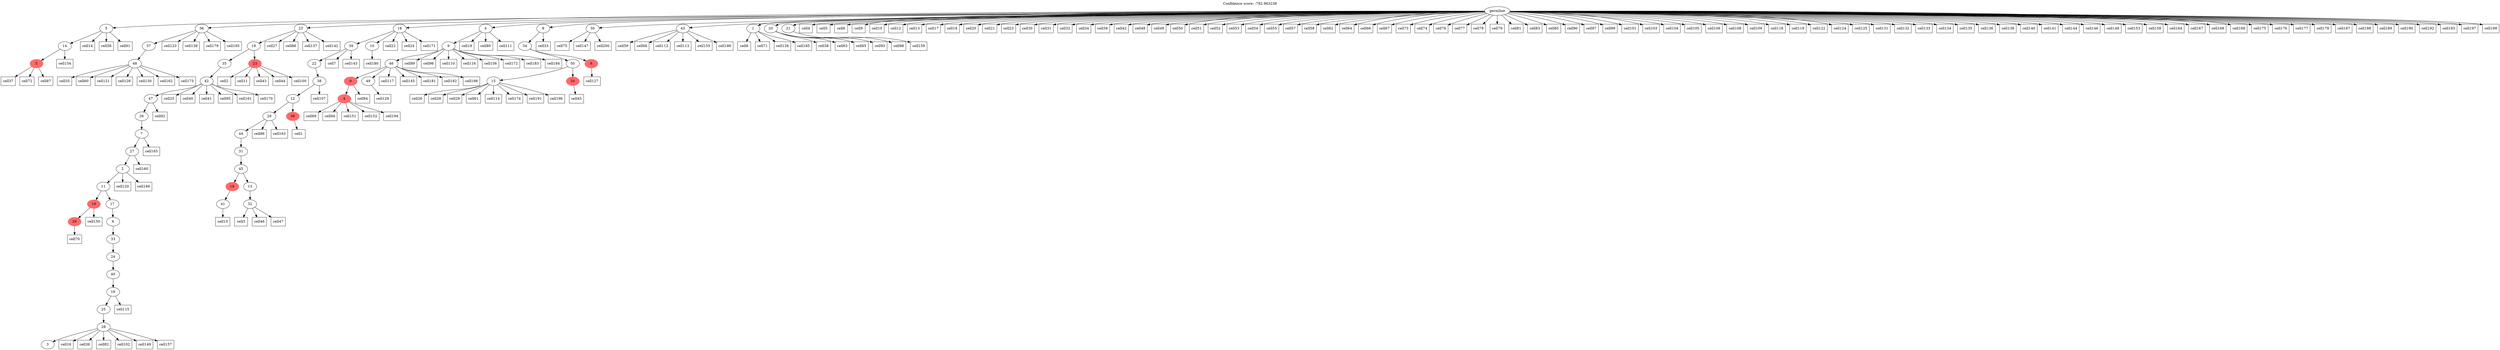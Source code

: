 digraph g {
	"58" -> "59";
	"59" [color=indianred1, style=filled, label="5"];
	"57" -> "58";
	"58" [label="14"];
	"53" -> "54";
	"54" [label="48"];
	"52" -> "53";
	"53" [label="37"];
	"47" -> "48";
	"48" [color=indianred1, style=filled, label="26"];
	"45" -> "46";
	"46" [label="3"];
	"44" -> "45";
	"45" [label="28"];
	"43" -> "44";
	"44" [label="25"];
	"42" -> "43";
	"43" [label="16"];
	"41" -> "42";
	"42" [label="40"];
	"40" -> "41";
	"41" [label="24"];
	"39" -> "40";
	"40" [label="33"];
	"38" -> "39";
	"39" [label="6"];
	"37" -> "38";
	"38" [label="17"];
	"37" -> "47";
	"47" [color=indianred1, style=filled, label="19"];
	"36" -> "37";
	"37" [label="11"];
	"35" -> "36";
	"36" [label="2"];
	"34" -> "35";
	"35" [label="27"];
	"33" -> "34";
	"34" [label="7"];
	"32" -> "33";
	"33" [label="26"];
	"31" -> "32";
	"32" [label="47"];
	"30" -> "31";
	"31" [label="42"];
	"29" -> "30";
	"30" [label="35"];
	"29" -> "49";
	"49" [color=indianred1, style=filled, label="23"];
	"28" -> "29";
	"29" [label="19"];
	"24" -> "25";
	"25" [label="41"];
	"22" -> "23";
	"23" [label="32"];
	"21" -> "22";
	"22" [label="13"];
	"21" -> "24";
	"24" [color=indianred1, style=filled, label="18"];
	"20" -> "21";
	"21" [label="45"];
	"19" -> "20";
	"20" [label="31"];
	"18" -> "19";
	"19" [label="44"];
	"17" -> "18";
	"18" [label="29"];
	"17" -> "26";
	"26" [color=indianred1, style=filled, label="38"];
	"16" -> "17";
	"17" [label="12"];
	"15" -> "16";
	"16" [label="38"];
	"14" -> "15";
	"15" [label="22"];
	"13" -> "14";
	"14" [label="39"];
	"13" -> "27";
	"27" [label="10"];
	"11" -> "12";
	"12" [color=indianred1, style=filled, label="4"];
	"9" -> "10";
	"10" [label="49"];
	"9" -> "11";
	"11" [color=indianred1, style=filled, label="9"];
	"8" -> "9";
	"9" [label="46"];
	"7" -> "8";
	"8" [label="9"];
	"3" -> "4";
	"4" [label="15"];
	"3" -> "5";
	"5" [color=indianred1, style=filled, label="34"];
	"2" -> "3";
	"3" [label="50"];
	"2" -> "6";
	"6" [color=indianred1, style=filled, label="8"];
	"1" -> "2";
	"2" [label="34"];
	"0" -> "1";
	"1" [label="8"];
	"0" -> "7";
	"7" [label="4"];
	"0" -> "13";
	"13" [label="18"];
	"0" -> "28";
	"28" [label="23"];
	"0" -> "50";
	"50" [label="30"];
	"0" -> "51";
	"51" [label="43"];
	"0" -> "52";
	"52" [label="36"];
	"0" -> "55";
	"55" [label="1"];
	"0" -> "56";
	"56" [label="20"];
	"0" -> "57";
	"57" [label="5"];
	"0" -> "60";
	"60" [label="21"];
	"0" [label="germline"];
	"26" -> "cell1";
	"cell1" [shape=box];
	"49" -> "cell2";
	"cell2" [shape=box];
	"23" -> "cell3";
	"cell3" [shape=box];
	"0" -> "cell4";
	"cell4" [shape=box];
	"0" -> "cell5";
	"cell5" [shape=box];
	"0" -> "cell6";
	"cell6" [shape=box];
	"14" -> "cell7";
	"cell7" [shape=box];
	"55" -> "cell8";
	"cell8" [shape=box];
	"0" -> "cell9";
	"cell9" [shape=box];
	"0" -> "cell10";
	"cell10" [shape=box];
	"49" -> "cell11";
	"cell11" [shape=box];
	"0" -> "cell12";
	"cell12" [shape=box];
	"0" -> "cell13";
	"cell13" [shape=box];
	"57" -> "cell14";
	"cell14" [shape=box];
	"25" -> "cell15";
	"cell15" [shape=box];
	"45" -> "cell16";
	"cell16" [shape=box];
	"0" -> "cell17";
	"cell17" [shape=box];
	"0" -> "cell18";
	"cell18" [shape=box];
	"7" -> "cell19";
	"cell19" [shape=box];
	"0" -> "cell20";
	"cell20" [shape=box];
	"0" -> "cell21";
	"cell21" [shape=box];
	"13" -> "cell22";
	"cell22" [shape=box];
	"0" -> "cell23";
	"cell23" [shape=box];
	"13" -> "cell24";
	"cell24" [shape=box];
	"31" -> "cell25";
	"cell25" [shape=box];
	"4" -> "cell26";
	"cell26" [shape=box];
	"28" -> "cell27";
	"cell27" [shape=box];
	"4" -> "cell28";
	"cell28" [shape=box];
	"4" -> "cell29";
	"cell29" [shape=box];
	"0" -> "cell30";
	"cell30" [shape=box];
	"0" -> "cell31";
	"cell31" [shape=box];
	"0" -> "cell32";
	"cell32" [shape=box];
	"1" -> "cell33";
	"cell33" [shape=box];
	"0" -> "cell34";
	"cell34" [shape=box];
	"54" -> "cell35";
	"cell35" [shape=box];
	"45" -> "cell36";
	"cell36" [shape=box];
	"59" -> "cell37";
	"cell37" [shape=box];
	"56" -> "cell38";
	"cell38" [shape=box];
	"0" -> "cell39";
	"cell39" [shape=box];
	"31" -> "cell40";
	"cell40" [shape=box];
	"31" -> "cell41";
	"cell41" [shape=box];
	"0" -> "cell42";
	"cell42" [shape=box];
	"49" -> "cell43";
	"cell43" [shape=box];
	"49" -> "cell44";
	"cell44" [shape=box];
	"5" -> "cell45";
	"cell45" [shape=box];
	"23" -> "cell46";
	"cell46" [shape=box];
	"23" -> "cell47";
	"cell47" [shape=box];
	"0" -> "cell48";
	"cell48" [shape=box];
	"0" -> "cell49";
	"cell49" [shape=box];
	"0" -> "cell50";
	"cell50" [shape=box];
	"0" -> "cell51";
	"cell51" [shape=box];
	"0" -> "cell52";
	"cell52" [shape=box];
	"0" -> "cell53";
	"cell53" [shape=box];
	"0" -> "cell54";
	"cell54" [shape=box];
	"0" -> "cell55";
	"cell55" [shape=box];
	"57" -> "cell56";
	"cell56" [shape=box];
	"0" -> "cell57";
	"cell57" [shape=box];
	"0" -> "cell58";
	"cell58" [shape=box];
	"51" -> "cell59";
	"cell59" [shape=box];
	"54" -> "cell60";
	"cell60" [shape=box];
	"4" -> "cell61";
	"cell61" [shape=box];
	"0" -> "cell62";
	"cell62" [shape=box];
	"56" -> "cell63";
	"cell63" [shape=box];
	"0" -> "cell64";
	"cell64" [shape=box];
	"56" -> "cell65";
	"cell65" [shape=box];
	"0" -> "cell66";
	"cell66" [shape=box];
	"0" -> "cell67";
	"cell67" [shape=box];
	"51" -> "cell68";
	"cell68" [shape=box];
	"12" -> "cell69";
	"cell69" [shape=box];
	"48" -> "cell70";
	"cell70" [shape=box];
	"55" -> "cell71";
	"cell71" [shape=box];
	"59" -> "cell72";
	"cell72" [shape=box];
	"0" -> "cell73";
	"cell73" [shape=box];
	"0" -> "cell74";
	"cell74" [shape=box];
	"50" -> "cell75";
	"cell75" [shape=box];
	"0" -> "cell76";
	"cell76" [shape=box];
	"0" -> "cell77";
	"cell77" [shape=box];
	"0" -> "cell78";
	"cell78" [shape=box];
	"0" -> "cell79";
	"cell79" [shape=box];
	"7" -> "cell80";
	"cell80" [shape=box];
	"0" -> "cell81";
	"cell81" [shape=box];
	"45" -> "cell82";
	"cell82" [shape=box];
	"0" -> "cell83";
	"cell83" [shape=box];
	"11" -> "cell84";
	"cell84" [shape=box];
	"0" -> "cell85";
	"cell85" [shape=box];
	"18" -> "cell86";
	"cell86" [shape=box];
	"59" -> "cell87";
	"cell87" [shape=box];
	"28" -> "cell88";
	"cell88" [shape=box];
	"8" -> "cell89";
	"cell89" [shape=box];
	"0" -> "cell90";
	"cell90" [shape=box];
	"57" -> "cell91";
	"cell91" [shape=box];
	"32" -> "cell92";
	"cell92" [shape=box];
	"56" -> "cell93";
	"cell93" [shape=box];
	"12" -> "cell94";
	"cell94" [shape=box];
	"31" -> "cell95";
	"cell95" [shape=box];
	"8" -> "cell96";
	"cell96" [shape=box];
	"0" -> "cell97";
	"cell97" [shape=box];
	"56" -> "cell98";
	"cell98" [shape=box];
	"0" -> "cell99";
	"cell99" [shape=box];
	"49" -> "cell100";
	"cell100" [shape=box];
	"0" -> "cell101";
	"cell101" [shape=box];
	"45" -> "cell102";
	"cell102" [shape=box];
	"0" -> "cell103";
	"cell103" [shape=box];
	"0" -> "cell104";
	"cell104" [shape=box];
	"0" -> "cell105";
	"cell105" [shape=box];
	"0" -> "cell106";
	"cell106" [shape=box];
	"16" -> "cell107";
	"cell107" [shape=box];
	"0" -> "cell108";
	"cell108" [shape=box];
	"0" -> "cell109";
	"cell109" [shape=box];
	"8" -> "cell110";
	"cell110" [shape=box];
	"7" -> "cell111";
	"cell111" [shape=box];
	"51" -> "cell112";
	"cell112" [shape=box];
	"51" -> "cell113";
	"cell113" [shape=box];
	"4" -> "cell114";
	"cell114" [shape=box];
	"43" -> "cell115";
	"cell115" [shape=box];
	"8" -> "cell116";
	"cell116" [shape=box];
	"9" -> "cell117";
	"cell117" [shape=box];
	"0" -> "cell118";
	"cell118" [shape=box];
	"0" -> "cell119";
	"cell119" [shape=box];
	"36" -> "cell120";
	"cell120" [shape=box];
	"54" -> "cell121";
	"cell121" [shape=box];
	"0" -> "cell122";
	"cell122" [shape=box];
	"52" -> "cell123";
	"cell123" [shape=box];
	"0" -> "cell124";
	"cell124" [shape=box];
	"0" -> "cell125";
	"cell125" [shape=box];
	"55" -> "cell126";
	"cell126" [shape=box];
	"6" -> "cell127";
	"cell127" [shape=box];
	"54" -> "cell128";
	"cell128" [shape=box];
	"10" -> "cell129";
	"cell129" [shape=box];
	"54" -> "cell130";
	"cell130" [shape=box];
	"0" -> "cell131";
	"cell131" [shape=box];
	"0" -> "cell132";
	"cell132" [shape=box];
	"0" -> "cell133";
	"cell133" [shape=box];
	"0" -> "cell134";
	"cell134" [shape=box];
	"0" -> "cell135";
	"cell135" [shape=box];
	"0" -> "cell136";
	"cell136" [shape=box];
	"28" -> "cell137";
	"cell137" [shape=box];
	"0" -> "cell138";
	"cell138" [shape=box];
	"52" -> "cell139";
	"cell139" [shape=box];
	"0" -> "cell140";
	"cell140" [shape=box];
	"0" -> "cell141";
	"cell141" [shape=box];
	"28" -> "cell142";
	"cell142" [shape=box];
	"14" -> "cell143";
	"cell143" [shape=box];
	"0" -> "cell144";
	"cell144" [shape=box];
	"9" -> "cell145";
	"cell145" [shape=box];
	"0" -> "cell146";
	"cell146" [shape=box];
	"50" -> "cell147";
	"cell147" [shape=box];
	"0" -> "cell148";
	"cell148" [shape=box];
	"45" -> "cell149";
	"cell149" [shape=box];
	"47" -> "cell150";
	"cell150" [shape=box];
	"12" -> "cell151";
	"cell151" [shape=box];
	"12" -> "cell152";
	"cell152" [shape=box];
	"0" -> "cell153";
	"cell153" [shape=box];
	"58" -> "cell154";
	"cell154" [shape=box];
	"51" -> "cell155";
	"cell155" [shape=box];
	"8" -> "cell156";
	"cell156" [shape=box];
	"45" -> "cell157";
	"cell157" [shape=box];
	"0" -> "cell158";
	"cell158" [shape=box];
	"60" -> "cell159";
	"cell159" [shape=box];
	"35" -> "cell160";
	"cell160" [shape=box];
	"31" -> "cell161";
	"cell161" [shape=box];
	"54" -> "cell162";
	"cell162" [shape=box];
	"18" -> "cell163";
	"cell163" [shape=box];
	"0" -> "cell164";
	"cell164" [shape=box];
	"34" -> "cell165";
	"cell165" [shape=box];
	"36" -> "cell166";
	"cell166" [shape=box];
	"0" -> "cell167";
	"cell167" [shape=box];
	"0" -> "cell168";
	"cell168" [shape=box];
	"0" -> "cell169";
	"cell169" [shape=box];
	"31" -> "cell170";
	"cell170" [shape=box];
	"13" -> "cell171";
	"cell171" [shape=box];
	"8" -> "cell172";
	"cell172" [shape=box];
	"54" -> "cell173";
	"cell173" [shape=box];
	"4" -> "cell174";
	"cell174" [shape=box];
	"0" -> "cell175";
	"cell175" [shape=box];
	"0" -> "cell176";
	"cell176" [shape=box];
	"0" -> "cell177";
	"cell177" [shape=box];
	"0" -> "cell178";
	"cell178" [shape=box];
	"52" -> "cell179";
	"cell179" [shape=box];
	"27" -> "cell180";
	"cell180" [shape=box];
	"9" -> "cell181";
	"cell181" [shape=box];
	"9" -> "cell182";
	"cell182" [shape=box];
	"8" -> "cell183";
	"cell183" [shape=box];
	"8" -> "cell184";
	"cell184" [shape=box];
	"55" -> "cell185";
	"cell185" [shape=box];
	"51" -> "cell186";
	"cell186" [shape=box];
	"0" -> "cell187";
	"cell187" [shape=box];
	"0" -> "cell188";
	"cell188" [shape=box];
	"0" -> "cell189";
	"cell189" [shape=box];
	"0" -> "cell190";
	"cell190" [shape=box];
	"4" -> "cell191";
	"cell191" [shape=box];
	"0" -> "cell192";
	"cell192" [shape=box];
	"0" -> "cell193";
	"cell193" [shape=box];
	"12" -> "cell194";
	"cell194" [shape=box];
	"52" -> "cell195";
	"cell195" [shape=box];
	"4" -> "cell196";
	"cell196" [shape=box];
	"0" -> "cell197";
	"cell197" [shape=box];
	"9" -> "cell198";
	"cell198" [shape=box];
	"0" -> "cell199";
	"cell199" [shape=box];
	"50" -> "cell200";
	"cell200" [shape=box];
	labelloc="t";
	label="Confidence score: -782.963238";
}
